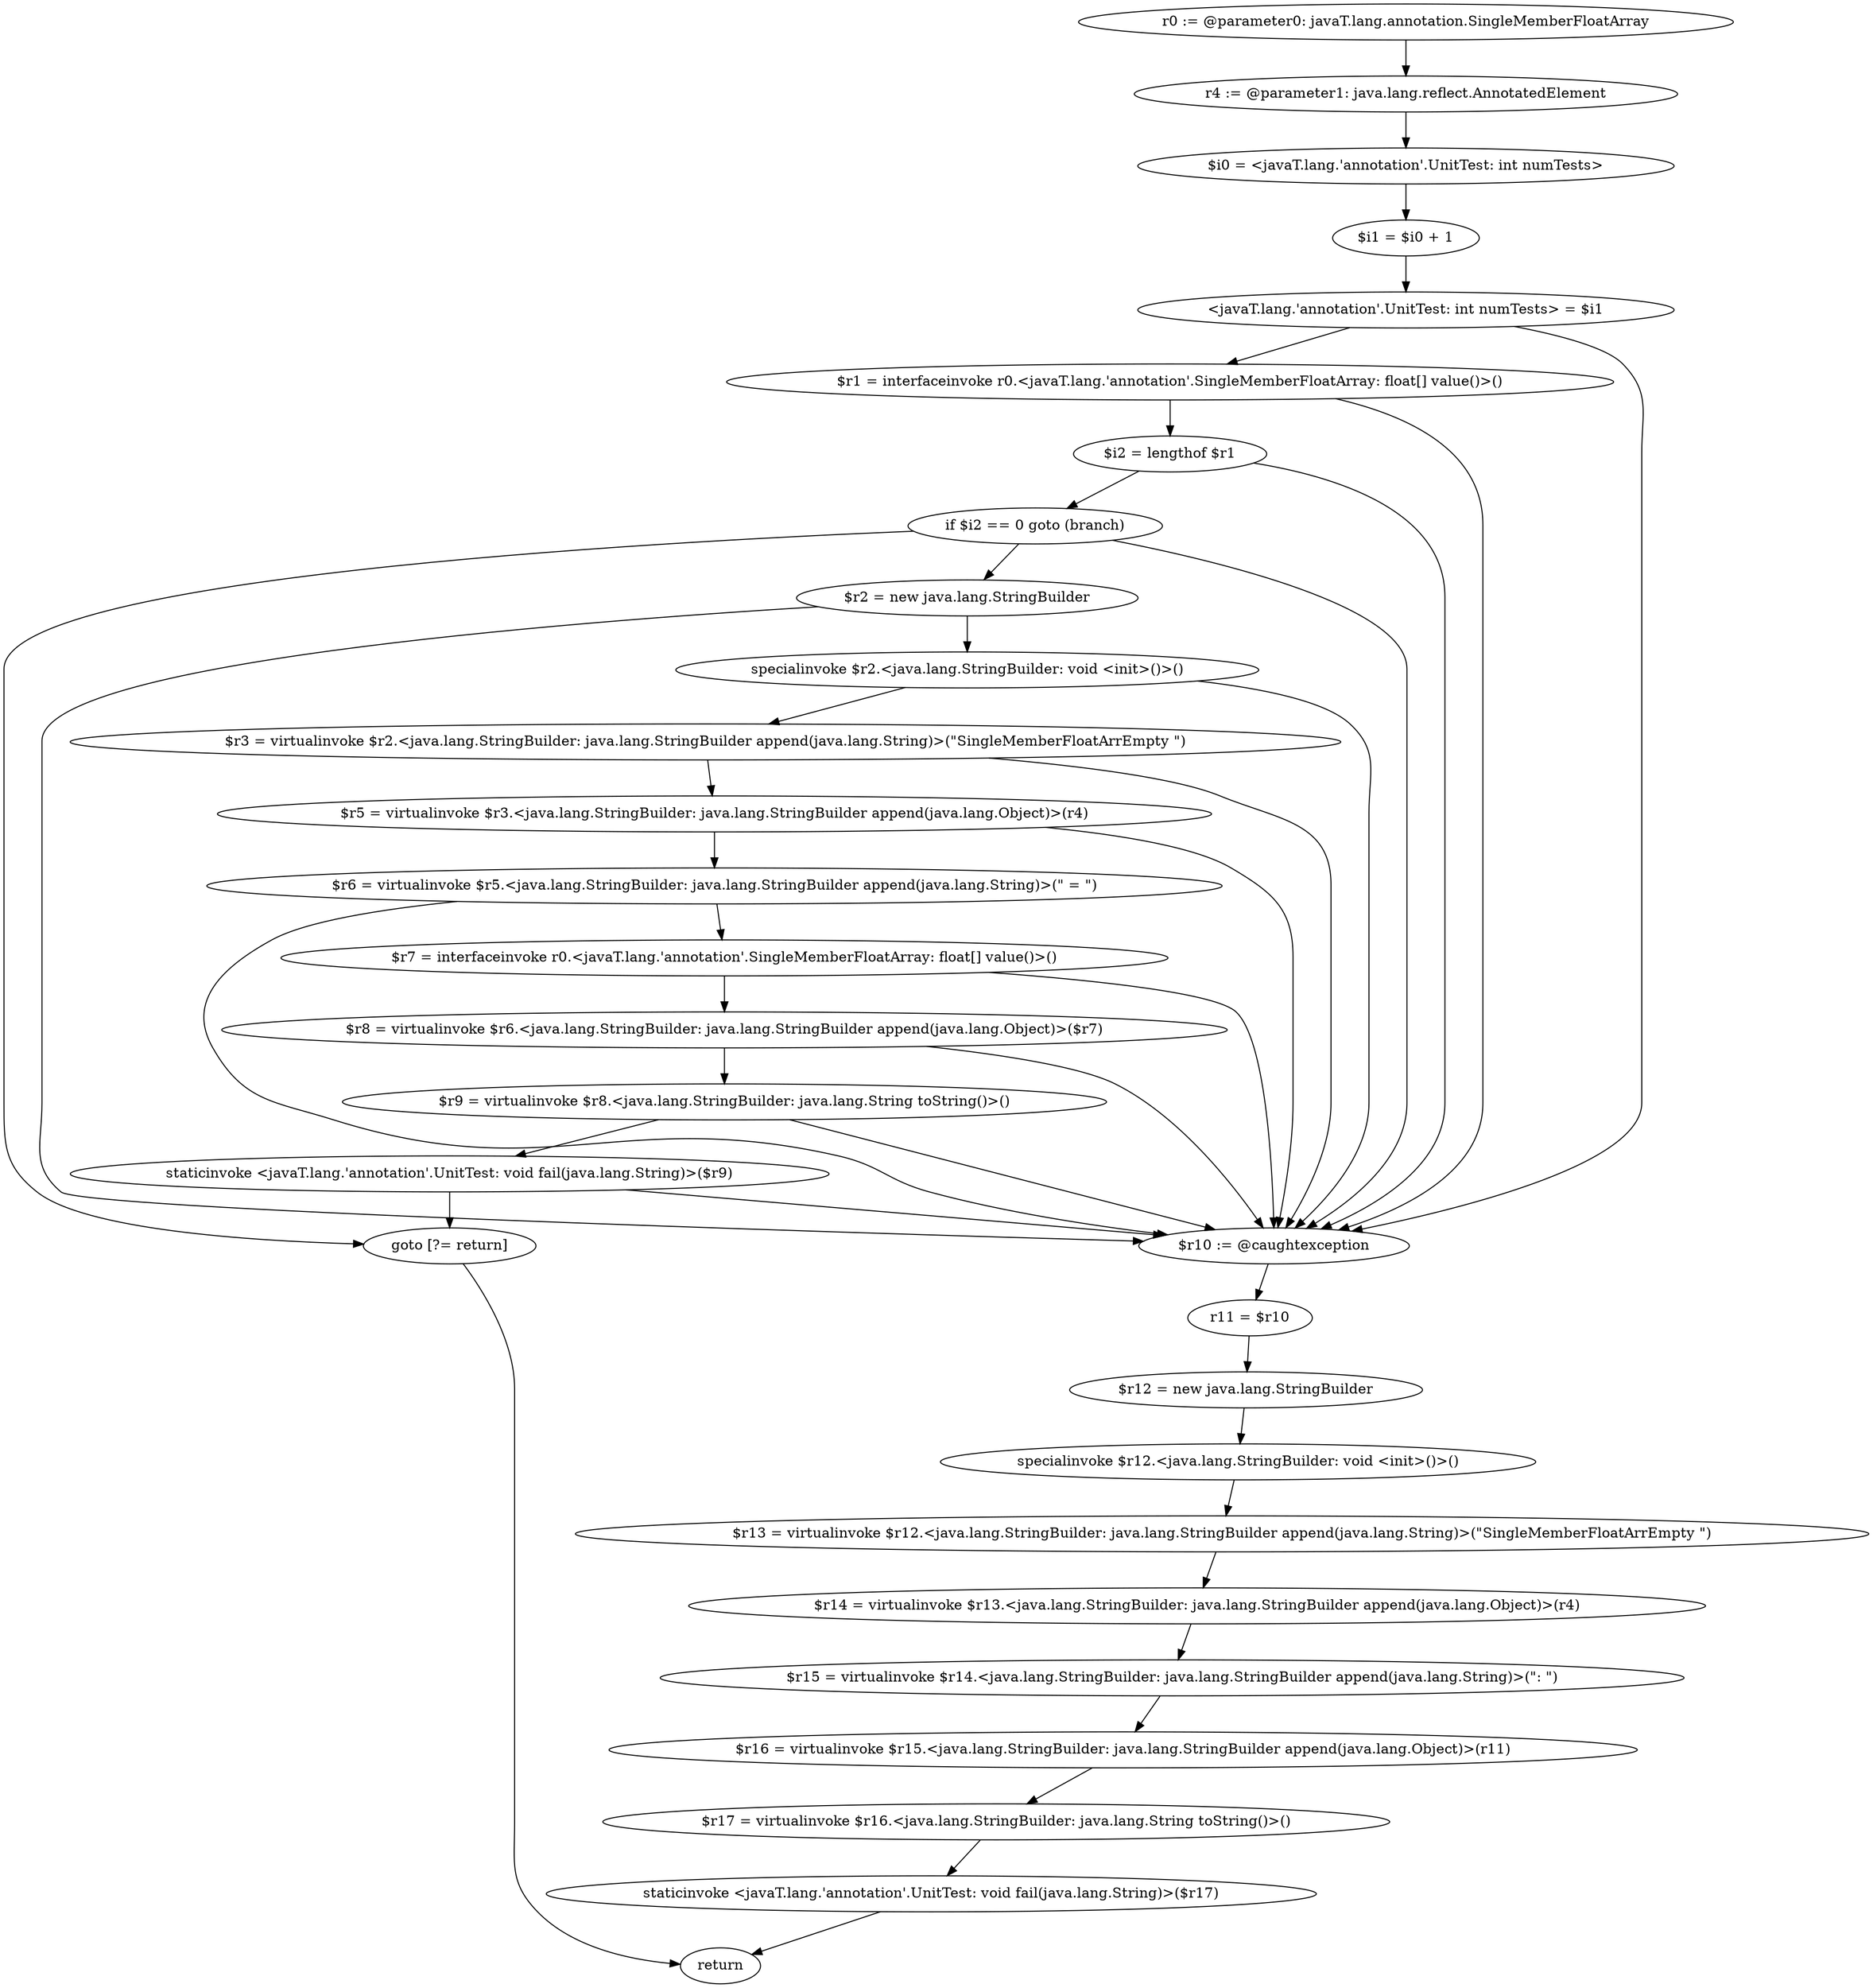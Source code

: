 digraph "unitGraph" {
    "r0 := @parameter0: javaT.lang.annotation.SingleMemberFloatArray"
    "r4 := @parameter1: java.lang.reflect.AnnotatedElement"
    "$i0 = <javaT.lang.'annotation'.UnitTest: int numTests>"
    "$i1 = $i0 + 1"
    "<javaT.lang.'annotation'.UnitTest: int numTests> = $i1"
    "$r1 = interfaceinvoke r0.<javaT.lang.'annotation'.SingleMemberFloatArray: float[] value()>()"
    "$i2 = lengthof $r1"
    "if $i2 == 0 goto (branch)"
    "$r2 = new java.lang.StringBuilder"
    "specialinvoke $r2.<java.lang.StringBuilder: void <init>()>()"
    "$r3 = virtualinvoke $r2.<java.lang.StringBuilder: java.lang.StringBuilder append(java.lang.String)>(\"SingleMemberFloatArrEmpty \")"
    "$r5 = virtualinvoke $r3.<java.lang.StringBuilder: java.lang.StringBuilder append(java.lang.Object)>(r4)"
    "$r6 = virtualinvoke $r5.<java.lang.StringBuilder: java.lang.StringBuilder append(java.lang.String)>(\" = \")"
    "$r7 = interfaceinvoke r0.<javaT.lang.'annotation'.SingleMemberFloatArray: float[] value()>()"
    "$r8 = virtualinvoke $r6.<java.lang.StringBuilder: java.lang.StringBuilder append(java.lang.Object)>($r7)"
    "$r9 = virtualinvoke $r8.<java.lang.StringBuilder: java.lang.String toString()>()"
    "staticinvoke <javaT.lang.'annotation'.UnitTest: void fail(java.lang.String)>($r9)"
    "goto [?= return]"
    "$r10 := @caughtexception"
    "r11 = $r10"
    "$r12 = new java.lang.StringBuilder"
    "specialinvoke $r12.<java.lang.StringBuilder: void <init>()>()"
    "$r13 = virtualinvoke $r12.<java.lang.StringBuilder: java.lang.StringBuilder append(java.lang.String)>(\"SingleMemberFloatArrEmpty \")"
    "$r14 = virtualinvoke $r13.<java.lang.StringBuilder: java.lang.StringBuilder append(java.lang.Object)>(r4)"
    "$r15 = virtualinvoke $r14.<java.lang.StringBuilder: java.lang.StringBuilder append(java.lang.String)>(\": \")"
    "$r16 = virtualinvoke $r15.<java.lang.StringBuilder: java.lang.StringBuilder append(java.lang.Object)>(r11)"
    "$r17 = virtualinvoke $r16.<java.lang.StringBuilder: java.lang.String toString()>()"
    "staticinvoke <javaT.lang.'annotation'.UnitTest: void fail(java.lang.String)>($r17)"
    "return"
    "r0 := @parameter0: javaT.lang.annotation.SingleMemberFloatArray"->"r4 := @parameter1: java.lang.reflect.AnnotatedElement";
    "r4 := @parameter1: java.lang.reflect.AnnotatedElement"->"$i0 = <javaT.lang.'annotation'.UnitTest: int numTests>";
    "$i0 = <javaT.lang.'annotation'.UnitTest: int numTests>"->"$i1 = $i0 + 1";
    "$i1 = $i0 + 1"->"<javaT.lang.'annotation'.UnitTest: int numTests> = $i1";
    "<javaT.lang.'annotation'.UnitTest: int numTests> = $i1"->"$r1 = interfaceinvoke r0.<javaT.lang.'annotation'.SingleMemberFloatArray: float[] value()>()";
    "<javaT.lang.'annotation'.UnitTest: int numTests> = $i1"->"$r10 := @caughtexception";
    "$r1 = interfaceinvoke r0.<javaT.lang.'annotation'.SingleMemberFloatArray: float[] value()>()"->"$i2 = lengthof $r1";
    "$r1 = interfaceinvoke r0.<javaT.lang.'annotation'.SingleMemberFloatArray: float[] value()>()"->"$r10 := @caughtexception";
    "$i2 = lengthof $r1"->"if $i2 == 0 goto (branch)";
    "$i2 = lengthof $r1"->"$r10 := @caughtexception";
    "if $i2 == 0 goto (branch)"->"$r2 = new java.lang.StringBuilder";
    "if $i2 == 0 goto (branch)"->"goto [?= return]";
    "if $i2 == 0 goto (branch)"->"$r10 := @caughtexception";
    "$r2 = new java.lang.StringBuilder"->"specialinvoke $r2.<java.lang.StringBuilder: void <init>()>()";
    "$r2 = new java.lang.StringBuilder"->"$r10 := @caughtexception";
    "specialinvoke $r2.<java.lang.StringBuilder: void <init>()>()"->"$r3 = virtualinvoke $r2.<java.lang.StringBuilder: java.lang.StringBuilder append(java.lang.String)>(\"SingleMemberFloatArrEmpty \")";
    "specialinvoke $r2.<java.lang.StringBuilder: void <init>()>()"->"$r10 := @caughtexception";
    "$r3 = virtualinvoke $r2.<java.lang.StringBuilder: java.lang.StringBuilder append(java.lang.String)>(\"SingleMemberFloatArrEmpty \")"->"$r5 = virtualinvoke $r3.<java.lang.StringBuilder: java.lang.StringBuilder append(java.lang.Object)>(r4)";
    "$r3 = virtualinvoke $r2.<java.lang.StringBuilder: java.lang.StringBuilder append(java.lang.String)>(\"SingleMemberFloatArrEmpty \")"->"$r10 := @caughtexception";
    "$r5 = virtualinvoke $r3.<java.lang.StringBuilder: java.lang.StringBuilder append(java.lang.Object)>(r4)"->"$r6 = virtualinvoke $r5.<java.lang.StringBuilder: java.lang.StringBuilder append(java.lang.String)>(\" = \")";
    "$r5 = virtualinvoke $r3.<java.lang.StringBuilder: java.lang.StringBuilder append(java.lang.Object)>(r4)"->"$r10 := @caughtexception";
    "$r6 = virtualinvoke $r5.<java.lang.StringBuilder: java.lang.StringBuilder append(java.lang.String)>(\" = \")"->"$r7 = interfaceinvoke r0.<javaT.lang.'annotation'.SingleMemberFloatArray: float[] value()>()";
    "$r6 = virtualinvoke $r5.<java.lang.StringBuilder: java.lang.StringBuilder append(java.lang.String)>(\" = \")"->"$r10 := @caughtexception";
    "$r7 = interfaceinvoke r0.<javaT.lang.'annotation'.SingleMemberFloatArray: float[] value()>()"->"$r8 = virtualinvoke $r6.<java.lang.StringBuilder: java.lang.StringBuilder append(java.lang.Object)>($r7)";
    "$r7 = interfaceinvoke r0.<javaT.lang.'annotation'.SingleMemberFloatArray: float[] value()>()"->"$r10 := @caughtexception";
    "$r8 = virtualinvoke $r6.<java.lang.StringBuilder: java.lang.StringBuilder append(java.lang.Object)>($r7)"->"$r9 = virtualinvoke $r8.<java.lang.StringBuilder: java.lang.String toString()>()";
    "$r8 = virtualinvoke $r6.<java.lang.StringBuilder: java.lang.StringBuilder append(java.lang.Object)>($r7)"->"$r10 := @caughtexception";
    "$r9 = virtualinvoke $r8.<java.lang.StringBuilder: java.lang.String toString()>()"->"staticinvoke <javaT.lang.'annotation'.UnitTest: void fail(java.lang.String)>($r9)";
    "$r9 = virtualinvoke $r8.<java.lang.StringBuilder: java.lang.String toString()>()"->"$r10 := @caughtexception";
    "staticinvoke <javaT.lang.'annotation'.UnitTest: void fail(java.lang.String)>($r9)"->"goto [?= return]";
    "staticinvoke <javaT.lang.'annotation'.UnitTest: void fail(java.lang.String)>($r9)"->"$r10 := @caughtexception";
    "goto [?= return]"->"return";
    "$r10 := @caughtexception"->"r11 = $r10";
    "r11 = $r10"->"$r12 = new java.lang.StringBuilder";
    "$r12 = new java.lang.StringBuilder"->"specialinvoke $r12.<java.lang.StringBuilder: void <init>()>()";
    "specialinvoke $r12.<java.lang.StringBuilder: void <init>()>()"->"$r13 = virtualinvoke $r12.<java.lang.StringBuilder: java.lang.StringBuilder append(java.lang.String)>(\"SingleMemberFloatArrEmpty \")";
    "$r13 = virtualinvoke $r12.<java.lang.StringBuilder: java.lang.StringBuilder append(java.lang.String)>(\"SingleMemberFloatArrEmpty \")"->"$r14 = virtualinvoke $r13.<java.lang.StringBuilder: java.lang.StringBuilder append(java.lang.Object)>(r4)";
    "$r14 = virtualinvoke $r13.<java.lang.StringBuilder: java.lang.StringBuilder append(java.lang.Object)>(r4)"->"$r15 = virtualinvoke $r14.<java.lang.StringBuilder: java.lang.StringBuilder append(java.lang.String)>(\": \")";
    "$r15 = virtualinvoke $r14.<java.lang.StringBuilder: java.lang.StringBuilder append(java.lang.String)>(\": \")"->"$r16 = virtualinvoke $r15.<java.lang.StringBuilder: java.lang.StringBuilder append(java.lang.Object)>(r11)";
    "$r16 = virtualinvoke $r15.<java.lang.StringBuilder: java.lang.StringBuilder append(java.lang.Object)>(r11)"->"$r17 = virtualinvoke $r16.<java.lang.StringBuilder: java.lang.String toString()>()";
    "$r17 = virtualinvoke $r16.<java.lang.StringBuilder: java.lang.String toString()>()"->"staticinvoke <javaT.lang.'annotation'.UnitTest: void fail(java.lang.String)>($r17)";
    "staticinvoke <javaT.lang.'annotation'.UnitTest: void fail(java.lang.String)>($r17)"->"return";
}
